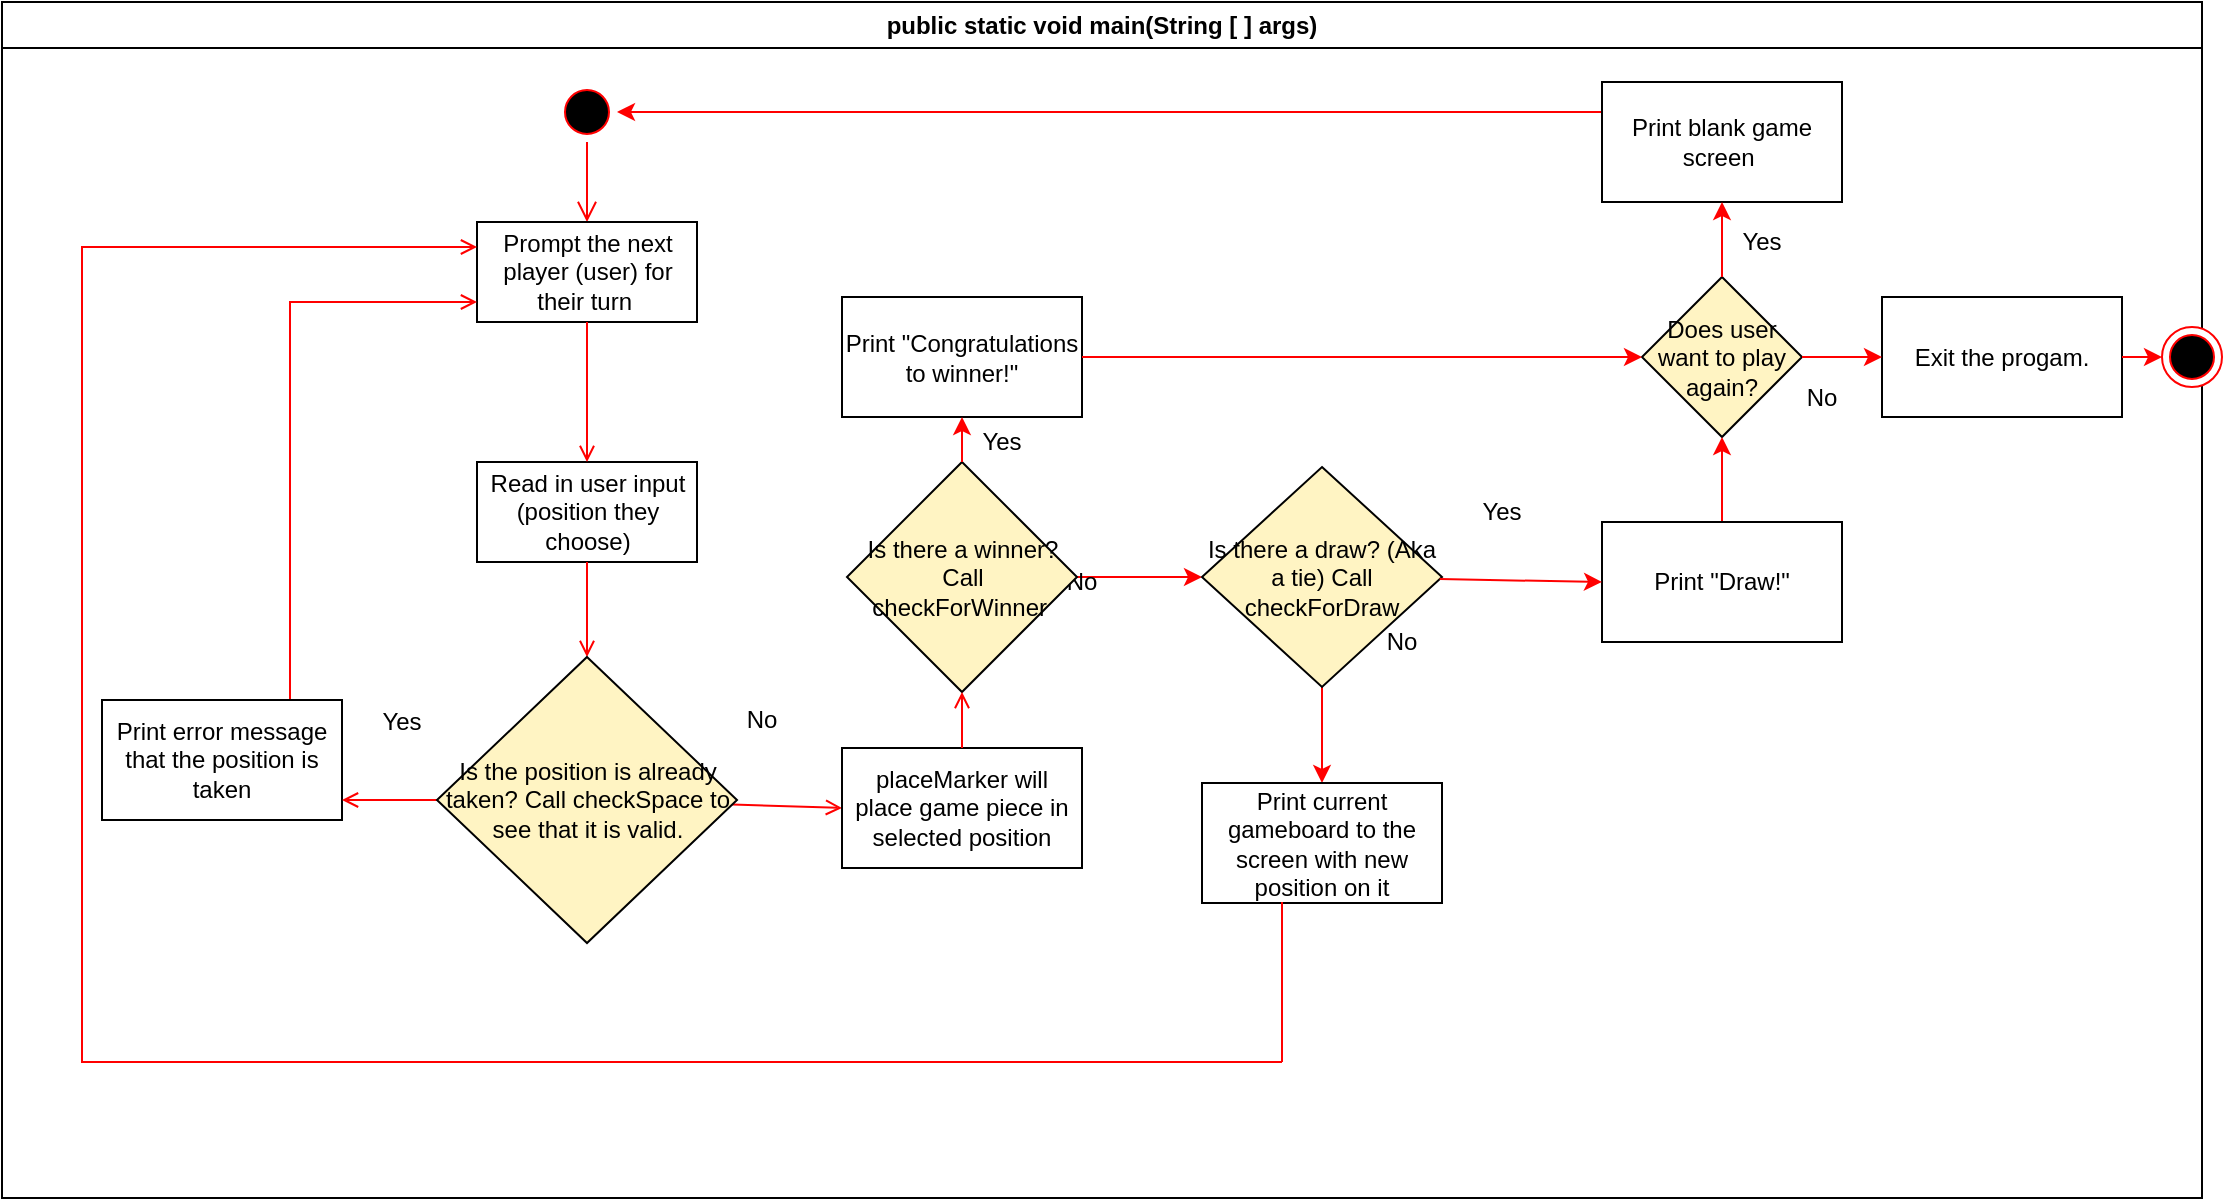 <mxfile version="13.0.3" type="device"><diagram name="Page-1" id="e7e014a7-5840-1c2e-5031-d8a46d1fe8dd"><mxGraphModel dx="906" dy="516" grid="1" gridSize="10" guides="1" tooltips="1" connect="1" arrows="1" fold="1" page="1" pageScale="1" pageWidth="1169" pageHeight="826" background="#ffffff" math="0" shadow="0"><root><mxCell id="0"/><mxCell id="1" parent="0"/><mxCell id="2" value="public static void main(String [ ] args)" style="swimlane;whiteSpace=wrap" parent="1" vertex="1"><mxGeometry x="40" y="40" width="1100" height="598" as="geometry"/></mxCell><mxCell id="8Ns2v5qNiWjr3tTWyBPr-88" value="" style="ellipse;whiteSpace=wrap;html=1;aspect=fixed;fontColor=#000000;labelBorderColor=#FF0000;strokeColor=#FF0000;" parent="2" vertex="1"><mxGeometry x="1080" y="162.5" width="30" height="30" as="geometry"/></mxCell><mxCell id="5" value="" style="ellipse;shape=startState;fillColor=#000000;strokeColor=#ff0000;" parent="2" vertex="1"><mxGeometry x="277.5" y="40" width="30" height="30" as="geometry"/></mxCell><mxCell id="6" value="" style="edgeStyle=elbowEdgeStyle;elbow=horizontal;verticalAlign=bottom;endArrow=open;endSize=8;strokeColor=#FF0000;endFill=1;rounded=0" parent="2" source="5" target="7" edge="1"><mxGeometry x="130" y="40" as="geometry"><mxPoint x="145" y="110" as="targetPoint"/></mxGeometry></mxCell><mxCell id="7" value="Prompt the next player (user) for their turn " style="whiteSpace=wrap;" parent="2" vertex="1"><mxGeometry x="237.5" y="110" width="110" height="50" as="geometry"/></mxCell><mxCell id="8" value="Read in user input (position they choose)" style="whiteSpace=wrap;" parent="2" vertex="1"><mxGeometry x="237.5" y="230" width="110" height="50" as="geometry"/></mxCell><mxCell id="9" value="" style="endArrow=open;strokeColor=#FF0000;endFill=1;rounded=0" parent="2" source="7" target="8" edge="1"><mxGeometry relative="1" as="geometry"/></mxCell><mxCell id="11" value="" style="endArrow=open;strokeColor=#FF0000;endFill=1;rounded=0;entryX=0.5;entryY=0;entryDx=0;entryDy=0;" parent="2" source="8" target="8Ns2v5qNiWjr3tTWyBPr-42" edge="1"><mxGeometry relative="1" as="geometry"><mxPoint x="145" y="325" as="targetPoint"/></mxGeometry></mxCell><mxCell id="12" value="" style="edgeStyle=elbowEdgeStyle;elbow=horizontal;strokeColor=#FF0000;endArrow=open;endFill=1;rounded=0;exitX=0;exitY=0.5;exitDx=0;exitDy=0;" parent="2" source="8Ns2v5qNiWjr3tTWyBPr-52" target="7" edge="1"><mxGeometry width="100" height="100" relative="1" as="geometry"><mxPoint x="90" y="350" as="sourcePoint"/><mxPoint x="290" y="190" as="targetPoint"/><Array as="points"><mxPoint x="144" y="150"/></Array></mxGeometry></mxCell><mxCell id="20" value="" style="endArrow=open;strokeColor=#FF0000;endFill=1;rounded=0;entryX=0;entryY=0.5;entryDx=0;entryDy=0;" parent="2" source="8Ns2v5qNiWjr3tTWyBPr-42" edge="1" target="8Ns2v5qNiWjr3tTWyBPr-41"><mxGeometry relative="1" as="geometry"><mxPoint x="290" y="378.5" as="sourcePoint"/><mxPoint x="420" y="378.5" as="targetPoint"/></mxGeometry></mxCell><mxCell id="8Ns2v5qNiWjr3tTWyBPr-41" value="placeMarker will place game piece in selected position" style="rounded=0;whiteSpace=wrap;html=1;" parent="2" vertex="1"><mxGeometry x="420" y="373" width="120" height="60" as="geometry"/></mxCell><mxCell id="8Ns2v5qNiWjr3tTWyBPr-44" value="No" style="text;html=1;strokeColor=none;fillColor=none;align=center;verticalAlign=middle;whiteSpace=wrap;rounded=0;" parent="2" vertex="1"><mxGeometry x="360" y="349" width="40" height="20" as="geometry"/></mxCell><mxCell id="8Ns2v5qNiWjr3tTWyBPr-45" value="Yes" style="text;html=1;strokeColor=none;fillColor=none;align=center;verticalAlign=middle;whiteSpace=wrap;rounded=0;" parent="2" vertex="1"><mxGeometry x="480" y="210" width="40" height="20" as="geometry"/></mxCell><mxCell id="8Ns2v5qNiWjr3tTWyBPr-52" value="Print error message that the position is taken" style="rounded=0;whiteSpace=wrap;html=1;" parent="2" vertex="1"><mxGeometry x="50" y="349" width="120" height="60" as="geometry"/></mxCell><mxCell id="8Ns2v5qNiWjr3tTWyBPr-53" value="" style="edgeStyle=elbowEdgeStyle;elbow=horizontal;strokeColor=#FF0000;endArrow=open;endFill=1;rounded=0;exitX=0;exitY=0.5;exitDx=0;exitDy=0;" parent="2" source="8Ns2v5qNiWjr3tTWyBPr-42" target="8Ns2v5qNiWjr3tTWyBPr-52" edge="1"><mxGeometry width="100" height="100" relative="1" as="geometry"><mxPoint x="215.5" y="399" as="sourcePoint"/><mxPoint x="213" y="155" as="targetPoint"/><Array as="points"><mxPoint x="170" y="390"/></Array></mxGeometry></mxCell><mxCell id="8Ns2v5qNiWjr3tTWyBPr-42" value="&lt;span style=&quot;font-family: &amp;#34;helvetica&amp;#34; ; font-size: 12px ; font-style: normal ; font-weight: 400 ; letter-spacing: normal ; text-align: center ; text-indent: 0px ; text-transform: none ; word-spacing: 0px ; float: none ; display: inline&quot;&gt;Is the position is already taken? Call checkSpace to see that it is valid.&lt;/span&gt;" style="rhombus;whiteSpace=wrap;html=1;labelBackgroundColor=none;labelBorderColor=none;fillColor=#FFF4C3;" parent="2" vertex="1"><mxGeometry x="217.5" y="327.5" width="150" height="143" as="geometry"/></mxCell><mxCell id="8Ns2v5qNiWjr3tTWyBPr-57" value="" style="endArrow=open;strokeColor=#FF0000;endFill=1;rounded=0;exitX=0.5;exitY=0;exitDx=0;exitDy=0;" parent="2" source="8Ns2v5qNiWjr3tTWyBPr-58" edge="1"><mxGeometry relative="1" as="geometry"><mxPoint x="470" y="310" as="sourcePoint"/><mxPoint x="480" y="262" as="targetPoint"/></mxGeometry></mxCell><mxCell id="8Ns2v5qNiWjr3tTWyBPr-60" value="" style="edgeStyle=none;rounded=0;orthogonalLoop=1;jettySize=auto;html=1;entryX=0;entryY=0.5;entryDx=0;entryDy=0;fontColor=#000000;strokeColor=#FF0000;" parent="2" source="8Ns2v5qNiWjr3tTWyBPr-58" edge="1" target="8Ns2v5qNiWjr3tTWyBPr-91"><mxGeometry relative="1" as="geometry"><mxPoint x="600" y="270" as="targetPoint"/></mxGeometry></mxCell><mxCell id="8Ns2v5qNiWjr3tTWyBPr-67" value="Print &quot;Congratulations to winner!&quot;" style="rounded=0;whiteSpace=wrap;html=1;fontColor=#000000;" parent="2" vertex="1"><mxGeometry x="420" y="147.5" width="120" height="60" as="geometry"/></mxCell><mxCell id="8Ns2v5qNiWjr3tTWyBPr-68" value="No" style="text;html=1;strokeColor=none;fillColor=none;align=center;verticalAlign=middle;whiteSpace=wrap;rounded=0;" parent="2" vertex="1"><mxGeometry x="520" y="280" width="40" height="20" as="geometry"/></mxCell><mxCell id="8Ns2v5qNiWjr3tTWyBPr-75" value="Does user want to play again?" style="rhombus;whiteSpace=wrap;html=1;fontColor=#000000;fillColor=#FFF4C3;" parent="2" vertex="1"><mxGeometry x="820" y="137.5" width="80" height="80" as="geometry"/></mxCell><mxCell id="8Ns2v5qNiWjr3tTWyBPr-74" value="" style="edgeStyle=none;rounded=0;orthogonalLoop=1;jettySize=auto;html=1;strokeColor=#FF0000;fontColor=#000000;entryX=0;entryY=0.5;entryDx=0;entryDy=0;exitX=1;exitY=0.5;exitDx=0;exitDy=0;" parent="2" source="8Ns2v5qNiWjr3tTWyBPr-67" target="8Ns2v5qNiWjr3tTWyBPr-75" edge="1"><mxGeometry relative="1" as="geometry"><mxPoint x="620" y="60" as="targetPoint"/></mxGeometry></mxCell><mxCell id="8Ns2v5qNiWjr3tTWyBPr-78" value="Exit the progam." style="rounded=0;whiteSpace=wrap;html=1;fontColor=#000000;" parent="2" vertex="1"><mxGeometry x="940" y="147.5" width="120" height="60" as="geometry"/></mxCell><mxCell id="8Ns2v5qNiWjr3tTWyBPr-77" value="" style="edgeStyle=none;rounded=0;orthogonalLoop=1;jettySize=auto;html=1;strokeColor=#FF0000;fontColor=#000000;entryX=0;entryY=0.5;entryDx=0;entryDy=0;" parent="2" source="8Ns2v5qNiWjr3tTWyBPr-75" edge="1"><mxGeometry relative="1" as="geometry"><mxPoint x="940" y="177.5" as="targetPoint"/></mxGeometry></mxCell><mxCell id="8Ns2v5qNiWjr3tTWyBPr-85" value="" style="edgeStyle=none;rounded=0;orthogonalLoop=1;jettySize=auto;html=1;strokeColor=#FF0000;fontColor=#000000;entryX=1;entryY=0.5;entryDx=0;entryDy=0;exitX=0;exitY=0.25;exitDx=0;exitDy=0;" parent="2" source="8Ns2v5qNiWjr3tTWyBPr-82" target="5" edge="1"><mxGeometry relative="1" as="geometry"><mxPoint x="690" y="70" as="targetPoint"/></mxGeometry></mxCell><mxCell id="8Ns2v5qNiWjr3tTWyBPr-82" value="Print blank game screen&amp;nbsp;" style="rounded=0;whiteSpace=wrap;html=1;fontColor=#000000;" parent="2" vertex="1"><mxGeometry x="800" y="40" width="120" height="60" as="geometry"/></mxCell><mxCell id="8Ns2v5qNiWjr3tTWyBPr-87" value="" style="edgeStyle=none;rounded=0;orthogonalLoop=1;jettySize=auto;html=1;strokeColor=#FF0000;fontColor=#000000;entryX=0.5;entryY=1;entryDx=0;entryDy=0;" parent="2" source="8Ns2v5qNiWjr3tTWyBPr-75" target="8Ns2v5qNiWjr3tTWyBPr-82" edge="1"><mxGeometry relative="1" as="geometry"><mxPoint x="660" y="50" as="targetPoint"/></mxGeometry></mxCell><mxCell id="8Ns2v5qNiWjr3tTWyBPr-58" value="Is there a winner? Call checkForWinner&amp;nbsp;" style="rhombus;whiteSpace=wrap;html=1;fillColor=#FFF4C3;" parent="2" vertex="1"><mxGeometry x="422.5" y="230" width="115" height="115" as="geometry"/></mxCell><mxCell id="8Ns2v5qNiWjr3tTWyBPr-66" value="" style="edgeStyle=none;rounded=0;orthogonalLoop=1;jettySize=auto;html=1;strokeColor=#FF0000;fontColor=#000000;entryX=0.5;entryY=1;entryDx=0;entryDy=0;" parent="2" source="8Ns2v5qNiWjr3tTWyBPr-58" target="8Ns2v5qNiWjr3tTWyBPr-67" edge="1"><mxGeometry relative="1" as="geometry"><mxPoint x="480" y="90" as="targetPoint"/></mxGeometry></mxCell><mxCell id="8Ns2v5qNiWjr3tTWyBPr-79" value="" style="endArrow=open;strokeColor=#FF0000;endFill=1;rounded=0;exitX=0.5;exitY=0;exitDx=0;exitDy=0;" parent="2" source="8Ns2v5qNiWjr3tTWyBPr-41" target="8Ns2v5qNiWjr3tTWyBPr-58" edge="1"><mxGeometry relative="1" as="geometry"><mxPoint x="520" y="389" as="sourcePoint"/><mxPoint x="520" y="302" as="targetPoint"/></mxGeometry></mxCell><mxCell id="8Ns2v5qNiWjr3tTWyBPr-106" value="" style="edgeStyle=none;rounded=0;orthogonalLoop=1;jettySize=auto;html=1;strokeColor=#FF0000;fontColor=#000000;entryX=0.5;entryY=0;entryDx=0;entryDy=0;" parent="2" source="8Ns2v5qNiWjr3tTWyBPr-91" edge="1" target="8Ns2v5qNiWjr3tTWyBPr-107"><mxGeometry relative="1" as="geometry"><mxPoint x="640" y="390" as="targetPoint"/></mxGeometry></mxCell><mxCell id="8Ns2v5qNiWjr3tTWyBPr-91" value="&lt;span&gt;Is there a draw? (Aka a tie) Call checkForDraw&lt;/span&gt;" style="rhombus;whiteSpace=wrap;html=1;strokeColor=#000000;fontColor=#000000;fillColor=#FFF4C3;" parent="2" vertex="1"><mxGeometry x="600" y="232.5" width="120" height="110" as="geometry"/></mxCell><mxCell id="8Ns2v5qNiWjr3tTWyBPr-100" value="" style="edgeStyle=none;rounded=0;orthogonalLoop=1;jettySize=auto;html=1;strokeColor=#FF0000;fontColor=#000000;" parent="2" source="8Ns2v5qNiWjr3tTWyBPr-94" target="8Ns2v5qNiWjr3tTWyBPr-75" edge="1"><mxGeometry relative="1" as="geometry"/></mxCell><mxCell id="8Ns2v5qNiWjr3tTWyBPr-94" value="Print &quot;Draw!&quot;" style="rounded=0;whiteSpace=wrap;html=1;strokeColor=#000000;fontColor=#000000;" parent="2" vertex="1"><mxGeometry x="800" y="260" width="120" height="60" as="geometry"/></mxCell><mxCell id="8Ns2v5qNiWjr3tTWyBPr-93" value="" style="edgeStyle=none;rounded=0;orthogonalLoop=1;jettySize=auto;html=1;strokeColor=#FF0000;fontColor=#000000;entryX=0;entryY=0.5;entryDx=0;entryDy=0;" parent="2" source="8Ns2v5qNiWjr3tTWyBPr-91" target="8Ns2v5qNiWjr3tTWyBPr-94" edge="1"><mxGeometry relative="1" as="geometry"><mxPoint x="790" y="270" as="targetPoint"/></mxGeometry></mxCell><mxCell id="8Ns2v5qNiWjr3tTWyBPr-101" value="Yes" style="text;html=1;strokeColor=none;fillColor=none;align=center;verticalAlign=middle;whiteSpace=wrap;rounded=0;" parent="2" vertex="1"><mxGeometry x="860" y="110" width="40" height="20" as="geometry"/></mxCell><mxCell id="8Ns2v5qNiWjr3tTWyBPr-102" value="No" style="text;html=1;strokeColor=none;fillColor=none;align=center;verticalAlign=middle;whiteSpace=wrap;rounded=0;" parent="2" vertex="1"><mxGeometry x="890" y="187.5" width="40" height="20" as="geometry"/></mxCell><mxCell id="8Ns2v5qNiWjr3tTWyBPr-103" value="No" style="text;html=1;strokeColor=none;fillColor=none;align=center;verticalAlign=middle;whiteSpace=wrap;rounded=0;" parent="2" vertex="1"><mxGeometry x="680" y="310" width="40" height="20" as="geometry"/></mxCell><mxCell id="8Ns2v5qNiWjr3tTWyBPr-104" value="Yes" style="text;html=1;strokeColor=none;fillColor=none;align=center;verticalAlign=middle;whiteSpace=wrap;rounded=0;" parent="2" vertex="1"><mxGeometry x="730" y="245" width="40" height="20" as="geometry"/></mxCell><mxCell id="8Ns2v5qNiWjr3tTWyBPr-107" value="Print current gameboard to the screen with new position on it" style="rounded=0;whiteSpace=wrap;html=1;strokeColor=#000000;fontColor=#000000;" parent="2" vertex="1"><mxGeometry x="600" y="390.5" width="120" height="60" as="geometry"/></mxCell><mxCell id="8Ns2v5qNiWjr3tTWyBPr-112" value="" style="edgeStyle=elbowEdgeStyle;elbow=horizontal;strokeColor=#FF0000;endArrow=open;endFill=1;rounded=0;entryX=0;entryY=0.25;entryDx=0;entryDy=0;" parent="2" target="7" edge="1"><mxGeometry width="100" height="100" relative="1" as="geometry"><mxPoint x="640" y="530" as="sourcePoint"/><mxPoint x="227.5" y="130" as="targetPoint"/><Array as="points"><mxPoint x="40" y="250"/></Array></mxGeometry></mxCell><mxCell id="8Ns2v5qNiWjr3tTWyBPr-116" value="" style="endArrow=none;html=1;strokeColor=#FF0000;fontColor=#000000;" parent="2" edge="1"><mxGeometry width="50" height="50" relative="1" as="geometry"><mxPoint x="640" y="530" as="sourcePoint"/><mxPoint x="640" y="450" as="targetPoint"/></mxGeometry></mxCell><mxCell id="8Ns2v5qNiWjr3tTWyBPr-70" value="Yes" style="text;html=1;strokeColor=none;fillColor=none;align=center;verticalAlign=middle;whiteSpace=wrap;rounded=0;" parent="1" vertex="1"><mxGeometry x="220" y="390" width="40" height="20" as="geometry"/></mxCell><mxCell id="8Ns2v5qNiWjr3tTWyBPr-89" value="" style="ellipse;shape=startState;fillColor=#000000;strokeColor=#ff0000;" parent="1" vertex="1"><mxGeometry x="1120" y="202.5" width="30" height="30" as="geometry"/></mxCell><mxCell id="8Ns2v5qNiWjr3tTWyBPr-90" value="" style="edgeStyle=none;rounded=0;orthogonalLoop=1;jettySize=auto;html=1;strokeColor=#FF0000;fontColor=#000000;" parent="1" source="8Ns2v5qNiWjr3tTWyBPr-78" target="8Ns2v5qNiWjr3tTWyBPr-89" edge="1"><mxGeometry relative="1" as="geometry"/></mxCell></root></mxGraphModel></diagram></mxfile>